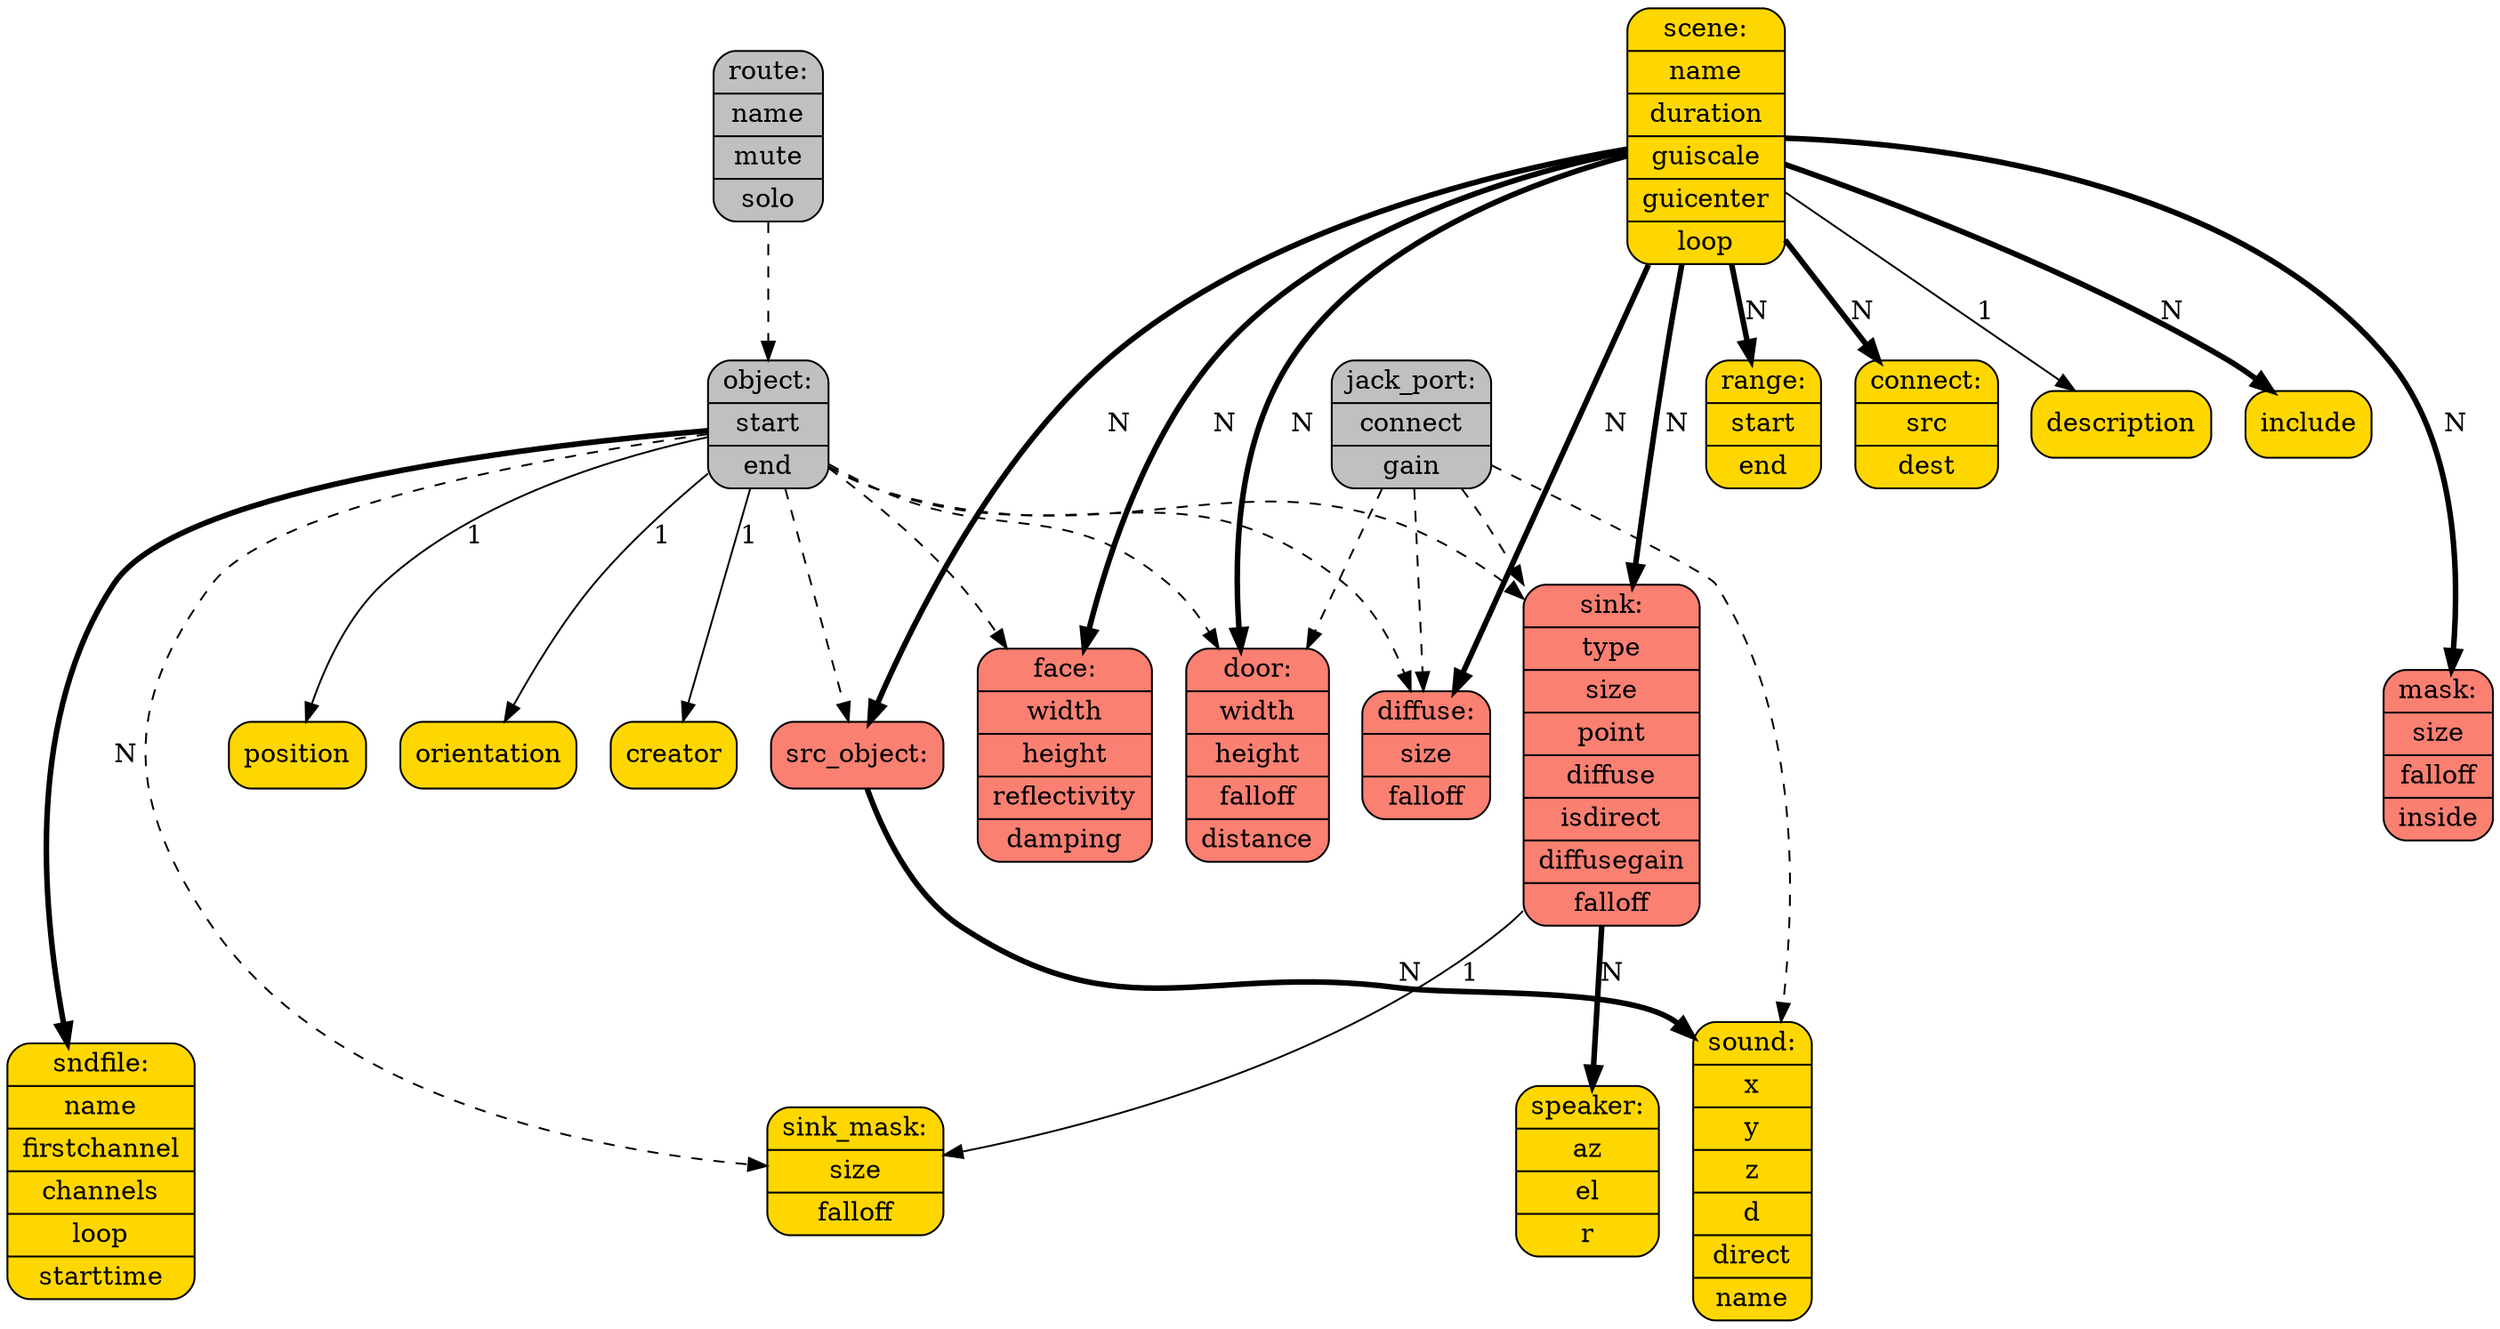 digraph ap {
  //ranksep = 2.5;
  //splines = true;
  node [
	shape = "Mrecord",
	style = "filled",
	fillcolor = "gold"
	];

  edge [ penwidth = "1", style="dashed" ];

  {
    rank = "min";
    scene;
  }

  scene [label="{scene:|name|duration|guiscale|guicenter|loop}"];

  route [label="{route:|name|mute|solo}",fillcolor="gray"];
  object [label="{object:|start|end}",fillcolor="gray"];
  jack_port [label="{jack_port:|connect|gain}",fillcolor="gray"];

  src_diffuse [label="{diffuse:|size|falloff}",fillcolor="salmon"];
  src_door [label="{door:|width|height|falloff|distance}",fillcolor="salmon"];
  src_object [label="{src_object:}",fillcolor="salmon"];
  sink_object [label="{sink:|type|size|point|diffuse|isdirect|diffusegain|falloff}",fillcolor="salmon"];
  face [label="{face:|width|height|reflectivity|damping}",fillcolor="salmon"];

  mask_object [label="{mask:|size|falloff|inside}",fillcolor="salmon"];

  sink_mask [label="{sink_mask:|size|falloff}"];
  speaker [label="{speaker:|az|el|r}"];
  sndfile [label="{sndfile:|name|firstchannel|channels|loop|starttime}"];
  sound [label="{sound:|x|y|z|d|direct|name}"];

  range [label="{range:|start|end}"];
  connect [label="{connect:|src|dest}"];

  {
    rank = "same";
    src_diffuse;
    src_door;
    src_object;
    sink_object;
    mask_object;
    face;
  }

  {
    rank = "same";
    sink_mask;
    speaker;
    sndfile;
    sound;
  }

  /*
   * Inheritance:
   */
  route -> object;
  object -> src_object;
  object -> src_diffuse;
  object -> src_door;
  object -> sink_mask;
  object -> sink_object;
  object -> face;
  jack_port -> src_diffuse;
  jack_port -> src_door;
  jack_port -> sound;
  jack_port -> sink_object;

  /*
   * Sub-nodes:
   */
  src_object -> sound [style="solid",label="N",penwidth="3"];
  sink_object -> speaker [style="solid",label="N",penwidth="3"];
  sink_object -> sink_mask [style="solid",label="1",penwidth="1"];
  scene -> description [style="solid",label="1",penwidth="1"];
  scene -> src_object [style="solid",label="N",penwidth="3"];
  scene -> src_door [style="solid",label="N",penwidth="3"];
  scene -> src_diffuse [style="solid",label="N",penwidth="3"];
  scene -> sink_object [style="solid",label="N",penwidth="3"];
  scene -> mask_object [style="solid",label="N",penwidth="3"];
  scene -> face [style="solid",label="N",penwidth="3"];
  scene -> range [style="solid",label="N",penwidth="3"];
  scene -> connect [style="solid",label="N",penwidth="3"];
  scene -> include [style="solid",label="N",penwidth="3"];
  object -> position [style="solid",label="1",penwidth="1"];
  object -> orientation [style="solid",label="1",penwidth="1"];
  object -> creator [style="solid",label="1",penwidth="1"];
  object -> sndfile [style="solid",label="N",penwidth="3"];

}

/*
 * Local Variables:
 * mode: c
 * c-basic-offset: 2
 * End:
 */
